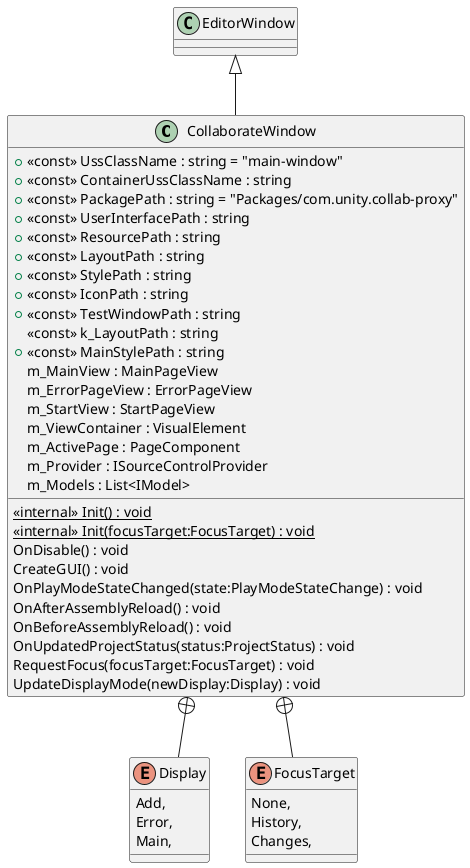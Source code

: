 @startuml
class CollaborateWindow {
    + <<const>> UssClassName : string = "main-window"
    + <<const>> ContainerUssClassName : string
    + <<const>> PackagePath : string = "Packages/com.unity.collab-proxy"
    + <<const>> UserInterfacePath : string
    + <<const>> ResourcePath : string
    + <<const>> LayoutPath : string
    + <<const>> StylePath : string
    + <<const>> IconPath : string
    + <<const>> TestWindowPath : string
    <<const>> k_LayoutPath : string
    + <<const>> MainStylePath : string
    m_MainView : MainPageView
    m_ErrorPageView : ErrorPageView
    m_StartView : StartPageView
    m_ViewContainer : VisualElement
    m_ActivePage : PageComponent
    m_Provider : ISourceControlProvider
    m_Models : List<IModel>
    <<internal>> {static} Init() : void
    <<internal>> {static} Init(focusTarget:FocusTarget) : void
    OnDisable() : void
    CreateGUI() : void
    OnPlayModeStateChanged(state:PlayModeStateChange) : void
    OnAfterAssemblyReload() : void
    OnBeforeAssemblyReload() : void
    OnUpdatedProjectStatus(status:ProjectStatus) : void
    RequestFocus(focusTarget:FocusTarget) : void
    UpdateDisplayMode(newDisplay:Display) : void
}
enum Display {
    Add,
    Error,
    Main,
}
enum FocusTarget {
    None,
    History,
    Changes,
}
EditorWindow <|-- CollaborateWindow
CollaborateWindow +-- Display
CollaborateWindow +-- FocusTarget
@enduml
